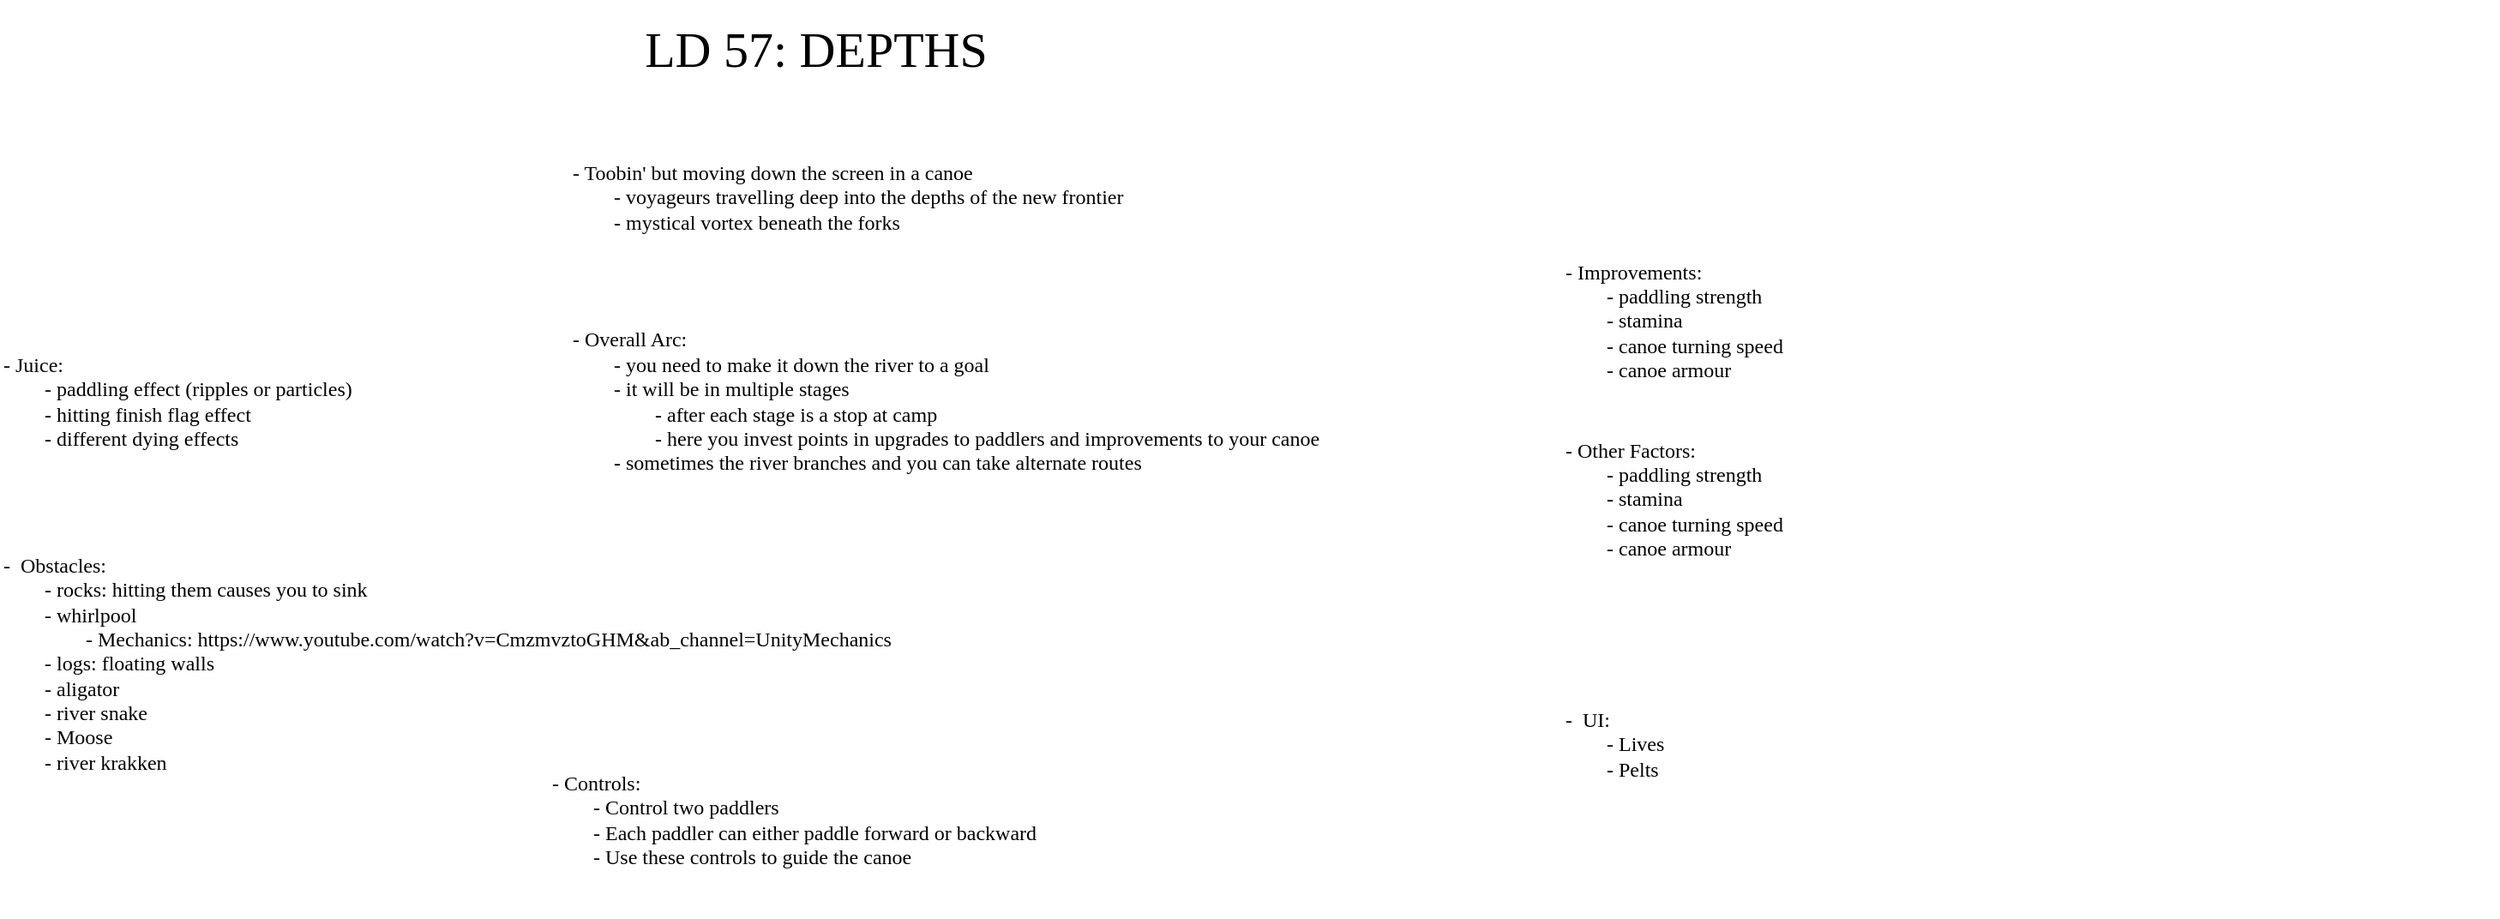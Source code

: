 <mxfile version="26.2.2">
  <diagram name="Page-1" id="vj1_JwqHmYUpO_BEOTyR">
    <mxGraphModel dx="2626" dy="1250" grid="0" gridSize="10" guides="1" tooltips="1" connect="1" arrows="1" fold="1" page="0" pageScale="1" pageWidth="850" pageHeight="1100" math="0" shadow="0">
      <root>
        <mxCell id="0" />
        <mxCell id="1" parent="0" />
        <mxCell id="M9MHeNSC7HXLCwR0G0TZ-1" value="LD 57: DEPTHS" style="text;html=1;align=center;verticalAlign=middle;whiteSpace=wrap;rounded=0;fontSize=29;fontFamily=Nosifer;fontSource=https%3A%2F%2Ffonts.googleapis.com%2Fcss%3Ffamily%3DNosifer;" parent="1" vertex="1">
          <mxGeometry x="-492" y="-244" width="306" height="58" as="geometry" />
        </mxCell>
        <mxCell id="M9MHeNSC7HXLCwR0G0TZ-7" value="&lt;div&gt;- Toobin&#39; but moving down the screen in a canoe&lt;/div&gt;&lt;div&gt;&lt;span style=&quot;white-space: pre;&quot;&gt;&#x9;&lt;/span&gt;- voyageurs travelling deep into the depths of the new frontier&lt;br&gt;&lt;/div&gt;&lt;span style=&quot;white-space: pre;&quot;&gt;&#x9;&lt;/span&gt;- mystical vortex beneath the forks" style="text;html=1;align=left;verticalAlign=middle;whiteSpace=wrap;rounded=0;fontFamily=VT323;fontSource=https%3A%2F%2Ffonts.googleapis.com%2Fcss%3Ffamily%3DVT323;" parent="1" vertex="1">
          <mxGeometry x="-483" y="-186" width="370" height="114" as="geometry" />
        </mxCell>
        <mxCell id="r4fsmwVK6FksccOSoPhw-1" value="- Controls:&lt;div&gt;&lt;span style=&quot;white-space: pre;&quot;&gt;&#x9;&lt;/span&gt;- Control two paddlers&lt;br&gt;&lt;/div&gt;&lt;div&gt;&lt;span style=&quot;white-space: pre;&quot;&gt;&#x9;&lt;/span&gt;- Each paddler can either paddle forward or backward&lt;br&gt;&lt;/div&gt;&lt;div&gt;&lt;span style=&quot;white-space: pre;&quot;&gt;&#x9;&lt;/span&gt;- Use these controls to guide the canoe&lt;/div&gt;" style="text;html=1;align=left;verticalAlign=middle;whiteSpace=wrap;rounded=0;fontFamily=VT323;fontSource=https%3A%2F%2Ffonts.googleapis.com%2Fcss%3Ffamily%3DVT323;" vertex="1" parent="1">
          <mxGeometry x="-495" y="177" width="305" height="114" as="geometry" />
        </mxCell>
        <mxCell id="r4fsmwVK6FksccOSoPhw-2" value="- Overall Arc:&lt;div&gt;&lt;span style=&quot;white-space: pre;&quot;&gt;&#x9;&lt;/span&gt;- you need to make it down the river to a goal&lt;br&gt;&lt;/div&gt;&lt;div&gt;&lt;span style=&quot;white-space: pre;&quot;&gt;&#x9;&lt;/span&gt;- it will be in multiple stages&lt;br&gt;&lt;/div&gt;&lt;div&gt;&lt;span style=&quot;white-space: pre;&quot;&gt;&#x9;&lt;/span&gt;&lt;span style=&quot;white-space: pre;&quot;&gt;&#x9;&lt;/span&gt;- after each stage is a stop at camp&lt;br&gt;&lt;/div&gt;&lt;div&gt;&lt;span style=&quot;white-space: pre;&quot;&gt;&#x9;&lt;/span&gt;&lt;span style=&quot;white-space: pre;&quot;&gt;&#x9;&lt;/span&gt;- here you invest points in upgrades to paddlers and improvements to your canoe&lt;br&gt;&lt;/div&gt;&lt;div&gt;&lt;span style=&quot;white-space: pre;&quot;&gt;&#x9;&lt;/span&gt;- sometimes the river branches and you can take alternate routes&lt;br&gt;&lt;/div&gt;" style="text;html=1;align=left;verticalAlign=middle;whiteSpace=wrap;rounded=0;fontFamily=VT323;fontSource=https%3A%2F%2Ffonts.googleapis.com%2Fcss%3Ffamily%3DVT323;" vertex="1" parent="1">
          <mxGeometry x="-483" y="-78" width="524" height="136" as="geometry" />
        </mxCell>
        <mxCell id="r4fsmwVK6FksccOSoPhw-3" value="&lt;div&gt;- Improvements:&lt;/div&gt;&lt;div&gt;&lt;span style=&quot;white-space: pre;&quot;&gt;&#x9;&lt;/span&gt;- paddling strength&lt;br&gt;&lt;/div&gt;&lt;div&gt;&lt;span style=&quot;white-space: pre;&quot;&gt;&#x9;&lt;/span&gt;- stamina&lt;br&gt;&lt;/div&gt;&lt;div&gt;&lt;span style=&quot;white-space: pre;&quot;&gt;&#x9;&lt;/span&gt;- canoe turning speed&lt;br&gt;&lt;/div&gt;&lt;div&gt;&lt;span style=&quot;white-space: pre;&quot;&gt;&#x9;&lt;/span&gt;- canoe armour&lt;/div&gt;" style="text;html=1;align=left;verticalAlign=middle;whiteSpace=wrap;rounded=0;fontFamily=VT323;fontSource=https%3A%2F%2Ffonts.googleapis.com%2Fcss%3Ffamily%3DVT323;" vertex="1" parent="1">
          <mxGeometry x="96" y="-104" width="154" height="93" as="geometry" />
        </mxCell>
        <mxCell id="r4fsmwVK6FksccOSoPhw-4" value="&lt;div&gt;- Other Factors:&lt;/div&gt;&lt;div&gt;&lt;span style=&quot;white-space: pre;&quot;&gt;&#x9;&lt;/span&gt;- paddling strength&lt;br&gt;&lt;/div&gt;&lt;div&gt;&lt;span style=&quot;white-space: pre;&quot;&gt;&#x9;&lt;/span&gt;- stamina&lt;br&gt;&lt;/div&gt;&lt;div&gt;&lt;span style=&quot;white-space: pre;&quot;&gt;&#x9;&lt;/span&gt;- canoe turning speed&lt;br&gt;&lt;/div&gt;&lt;div&gt;&lt;span style=&quot;white-space: pre;&quot;&gt;&#x9;&lt;/span&gt;- canoe armour&lt;/div&gt;" style="text;html=1;align=left;verticalAlign=middle;whiteSpace=wrap;rounded=0;fontFamily=VT323;fontSource=https%3A%2F%2Ffonts.googleapis.com%2Fcss%3Ffamily%3DVT323;" vertex="1" parent="1">
          <mxGeometry x="96" width="154" height="93" as="geometry" />
        </mxCell>
        <mxCell id="r4fsmwVK6FksccOSoPhw-5" value="&lt;div&gt;- Juice:&lt;/div&gt;&lt;div&gt;&lt;span style=&quot;white-space: pre;&quot;&gt;&#x9;&lt;/span&gt;- paddling effect (ripples or particles)&lt;br&gt;&lt;/div&gt;&lt;div&gt;&lt;span style=&quot;white-space: pre;&quot;&gt;&#x9;&lt;/span&gt;- hitting finish flag effect&lt;/div&gt;&lt;div&gt;&lt;span style=&quot;white-space: pre;&quot;&gt;&#x9;&lt;/span&gt;- different dying effects&lt;br&gt;&lt;/div&gt;" style="text;html=1;align=left;verticalAlign=middle;whiteSpace=wrap;rounded=0;fontFamily=VT323;fontSource=https%3A%2F%2Ffonts.googleapis.com%2Fcss%3Ffamily%3DVT323;" vertex="1" parent="1">
          <mxGeometry x="-815" y="-53.5" width="236" height="87" as="geometry" />
        </mxCell>
        <mxCell id="r4fsmwVK6FksccOSoPhw-6" value="&lt;div&gt;-&amp;nbsp; Obstacles:&lt;/div&gt;&lt;div&gt;&lt;span style=&quot;white-space: pre;&quot;&gt;&#x9;&lt;/span&gt;- rocks: hitting them causes you to sink&lt;/div&gt;&lt;div&gt;&lt;span style=&quot;white-space: pre;&quot;&gt;&#x9;&lt;/span&gt;- whirlpool&lt;/div&gt;&lt;div&gt;&lt;span style=&quot;white-space: pre;&quot;&gt;&#x9;&lt;/span&gt;&lt;span style=&quot;white-space: pre;&quot;&gt;&#x9;&lt;/span&gt;- Mechanics: https://www.youtube.com/watch?v=CmzmvztoGHM&amp;amp;ab_channel=UnityMechanics&lt;/div&gt;&lt;div&gt;&lt;span style=&quot;white-space: pre;&quot;&gt;&#x9;&lt;/span&gt;- logs: floating walls&lt;br&gt;&lt;/div&gt;&lt;div&gt;&lt;span style=&quot;white-space: pre;&quot;&gt;&#x9;&lt;/span&gt;- aligator&amp;nbsp;&lt;br&gt;&lt;/div&gt;&lt;div&gt;&lt;span style=&quot;white-space: pre;&quot;&gt;&#x9;&lt;/span&gt;- river snake&lt;/div&gt;&lt;div&gt;&lt;span style=&quot;white-space: pre;&quot;&gt;&#x9;&lt;/span&gt;- Moose&amp;nbsp;&lt;br&gt;&lt;/div&gt;&lt;div&gt;&lt;span style=&quot;white-space: pre;&quot;&gt;&#x9;&lt;/span&gt;- river krakken&lt;br&gt;&lt;/div&gt;" style="text;html=1;align=left;verticalAlign=middle;whiteSpace=wrap;rounded=0;fontFamily=VT323;fontSource=https%3A%2F%2Ffonts.googleapis.com%2Fcss%3Ffamily%3DVT323;" vertex="1" parent="1">
          <mxGeometry x="-815" y="71" width="546" height="143" as="geometry" />
        </mxCell>
        <mxCell id="r4fsmwVK6FksccOSoPhw-7" value="&lt;div&gt;-&amp;nbsp; UI:&lt;/div&gt;&lt;div&gt;&lt;span style=&quot;white-space: pre;&quot;&gt;&#x9;&lt;/span&gt;- Lives&lt;/div&gt;&lt;div&gt;&lt;span style=&quot;white-space: pre;&quot;&gt;&#x9;&lt;/span&gt;- Pelts&lt;br&gt;&lt;/div&gt;" style="text;html=1;align=left;verticalAlign=middle;whiteSpace=wrap;rounded=0;fontFamily=VT323;fontSource=https%3A%2F%2Ffonts.googleapis.com%2Fcss%3Ffamily%3DVT323;" vertex="1" parent="1">
          <mxGeometry x="96" y="118" width="546" height="143" as="geometry" />
        </mxCell>
      </root>
    </mxGraphModel>
  </diagram>
</mxfile>
